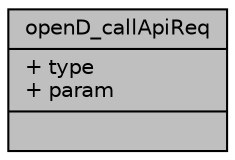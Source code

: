 digraph "openD_callApiReq"
{
  edge [fontname="Helvetica",fontsize="10",labelfontname="Helvetica",labelfontsize="10"];
  node [fontname="Helvetica",fontsize="10",shape=record];
  Node15 [label="{openD_callApiReq\n|+ type\l+ param\l|}",height=0.2,width=0.4,color="black", fillcolor="grey75", style="filled", fontcolor="black"];
}
